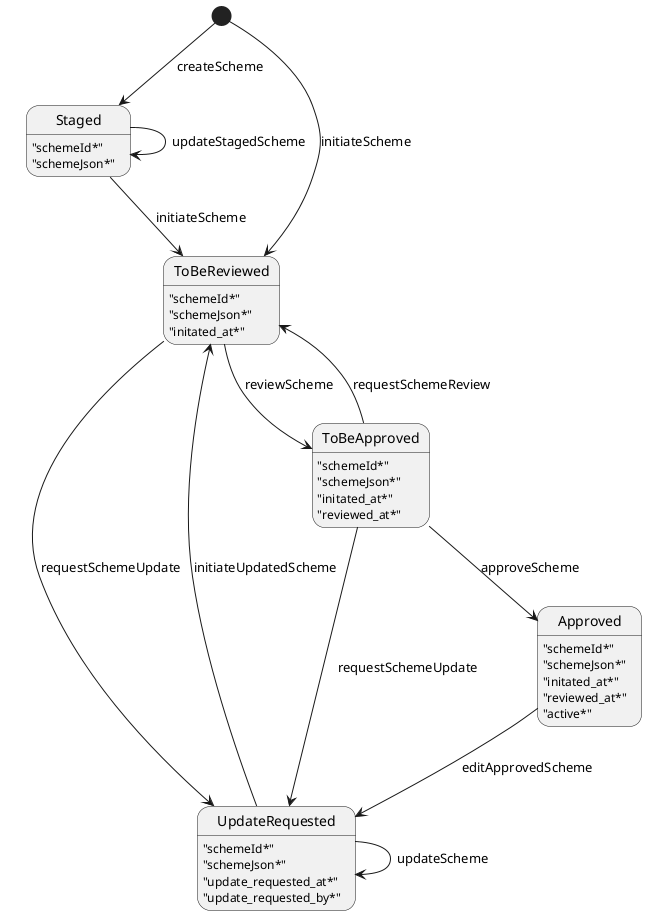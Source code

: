 @startuml

Staged: "schemeId*"
Staged: "schemeJson*"

UpdateRequested: "schemeId*"
UpdateRequested: "schemeJson*"
UpdateRequested: "update_requested_at*"
UpdateRequested: "update_requested_by*"

ToBeReviewed: "schemeId*"
ToBeReviewed: "schemeJson*"
ToBeReviewed: "initated_at*"

ToBeApproved: "schemeId*"
ToBeApproved: "schemeJson*"
ToBeApproved: "initated_at*"
ToBeApproved: "reviewed_at*"

Approved: "schemeId*"
Approved: "schemeJson*"
Approved: "initated_at*"
Approved: "reviewed_at*"
Approved: "active*"

[*] --> Staged: createScheme
[*] --> ToBeReviewed: initiateScheme
Staged --> Staged: updateStagedScheme
Staged --> ToBeReviewed: initiateScheme
UpdateRequested --> ToBeReviewed: initiateUpdatedScheme
UpdateRequested --> UpdateRequested: updateScheme
ToBeReviewed --> UpdateRequested: requestSchemeUpdate
ToBeApproved --> ToBeReviewed: requestSchemeReview
ToBeApproved --> UpdateRequested: requestSchemeUpdate
ToBeReviewed --> ToBeApproved: reviewScheme
ToBeApproved --> Approved: approveScheme
Approved --> UpdateRequested: editApprovedScheme

@enduml

